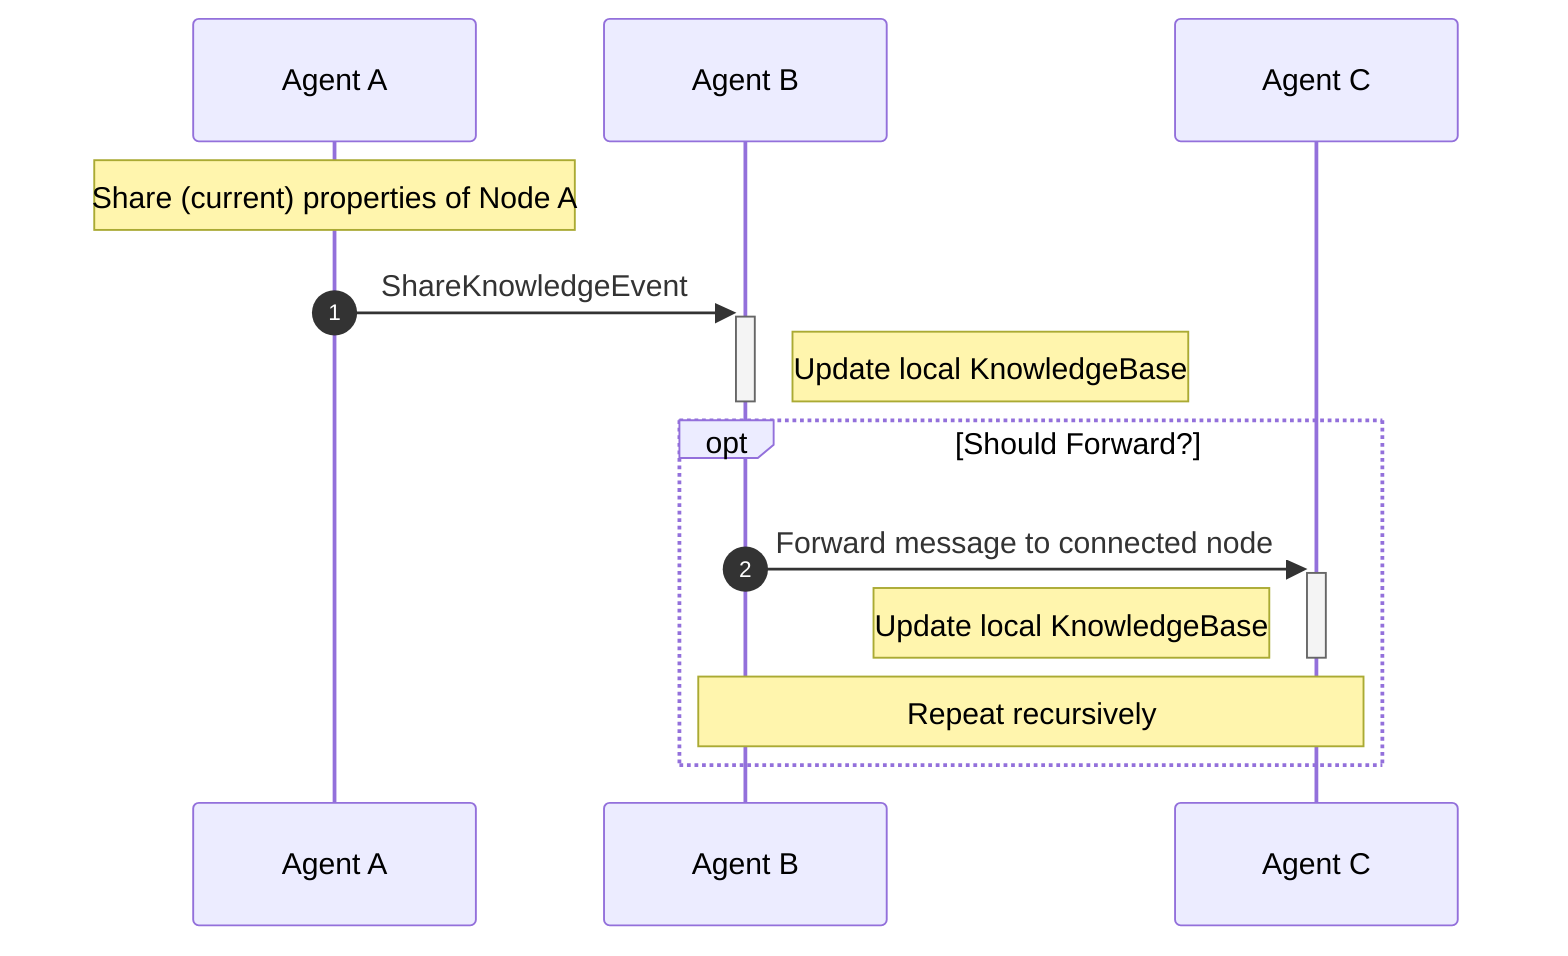 %% ---
%% title: Knowledge Sharing
%% ---
sequenceDiagram
    autonumber
    participant A as Agent A
    participant B as Agent B
    participant C as Agent C

    Note over A: Share (current) properties of Node A
    A ->>+ B: ShareKnowledgeEvent
    Note right of B: Update local KnowledgeBase
    deactivate B

    opt Should Forward?
        B ->>+ C: Forward message to connected node
        Note left of C: Update local KnowledgeBase
        deactivate C
        Note over B,C: Repeat recursively
    end